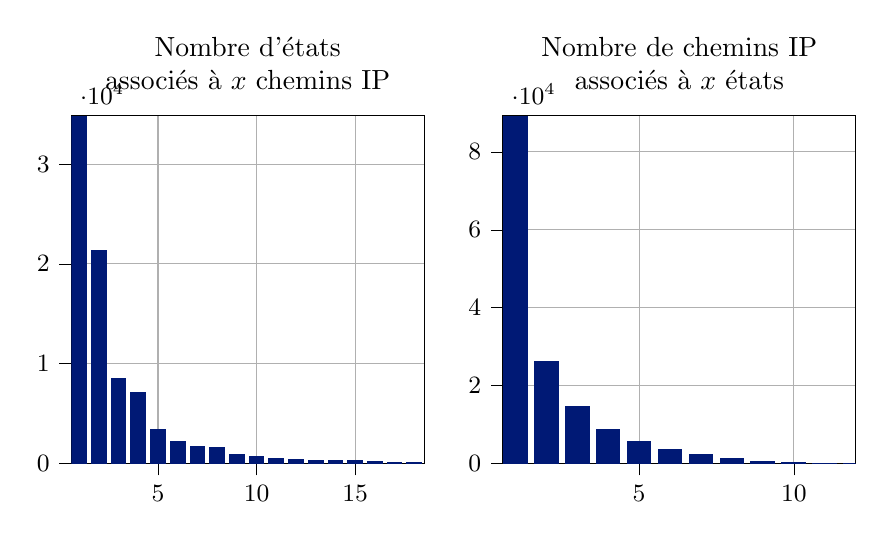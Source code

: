 % This file was created by tikzplotlib v0.9.1.
\begin{tikzpicture}

\definecolor{color0}{rgb}{0,0.098,0.459}

\begin{groupplot}[group style={group size=2 by 1}]
\nextgroupplot[
align=center,
height=6cm,
label style={font=\small},
legend style={nodes={scale=0.8}},
tick align=outside,
tick label style={font=\small},
tick pos=left,
title={Nombre d'états\\associés à \(\displaystyle x\) chemins IP},
width=0.5\linewidth,
x grid style={white!69.02!black},
xmajorgrids,
xmin=0.6, xmax=18.5,
xtick style={color=black},
y grid style={white!69.02!black},
ymajorgrids,
ymin=0, ymax=34843,
ytick style={color=black}
]
\draw[draw=none,fill=color0] (axis cs:0.6,0) rectangle (axis cs:1.4,34843);
\draw[draw=none,fill=color0] (axis cs:1.6,0) rectangle (axis cs:2.4,21379);
\draw[draw=none,fill=color0] (axis cs:2.6,0) rectangle (axis cs:3.4,8526);
\draw[draw=none,fill=color0] (axis cs:3.6,0) rectangle (axis cs:4.4,7173);
\draw[draw=none,fill=color0] (axis cs:4.6,0) rectangle (axis cs:5.4,3450);
\draw[draw=none,fill=color0] (axis cs:5.6,0) rectangle (axis cs:6.4,2302);
\draw[draw=none,fill=color0] (axis cs:6.6,0) rectangle (axis cs:7.4,1807);
\draw[draw=none,fill=color0] (axis cs:7.6,0) rectangle (axis cs:8.4,1648);
\draw[draw=none,fill=color0] (axis cs:8.6,0) rectangle (axis cs:9.4,947);
\draw[draw=none,fill=color0] (axis cs:9.6,0) rectangle (axis cs:10.4,756);
\draw[draw=none,fill=color0] (axis cs:10.6,0) rectangle (axis cs:11.4,552);
\draw[draw=none,fill=color0] (axis cs:11.6,0) rectangle (axis cs:12.4,469);
\draw[draw=none,fill=color0] (axis cs:12.6,0) rectangle (axis cs:13.4,393);
\draw[draw=none,fill=color0] (axis cs:13.6,0) rectangle (axis cs:14.4,354);
\draw[draw=none,fill=color0] (axis cs:14.6,0) rectangle (axis cs:15.4,324);
\draw[draw=none,fill=color0] (axis cs:15.6,0) rectangle (axis cs:16.4,293);
\draw[draw=none,fill=color0] (axis cs:16.6,0) rectangle (axis cs:17.4,189);
\draw[draw=none,fill=color0] (axis cs:17.6,0) rectangle (axis cs:18.4,154);
\draw[draw=none,fill=color0] (axis cs:18.6,0) rectangle (axis cs:19.4,130);
\draw[draw=none,fill=color0] (axis cs:19.6,0) rectangle (axis cs:20.4,129);
\draw[draw=none,fill=color0] (axis cs:20.6,0) rectangle (axis cs:21.4,126);
\draw[draw=none,fill=color0] (axis cs:21.6,0) rectangle (axis cs:22.4,110);
\draw[draw=none,fill=color0] (axis cs:22.6,0) rectangle (axis cs:23.4,97);
\draw[draw=none,fill=color0] (axis cs:23.6,0) rectangle (axis cs:24.4,80);
\draw[draw=none,fill=color0] (axis cs:24.6,0) rectangle (axis cs:25.4,82);
\draw[draw=none,fill=color0] (axis cs:25.6,0) rectangle (axis cs:26.4,70);
\draw[draw=none,fill=color0] (axis cs:26.6,0) rectangle (axis cs:27.4,63);
\draw[draw=none,fill=color0] (axis cs:27.6,0) rectangle (axis cs:28.4,69);
\draw[draw=none,fill=color0] (axis cs:28.6,0) rectangle (axis cs:29.4,54);
\draw[draw=none,fill=color0] (axis cs:29.6,0) rectangle (axis cs:30.4,51);
\draw[draw=none,fill=color0] (axis cs:30.6,0) rectangle (axis cs:31.4,44);
\draw[draw=none,fill=color0] (axis cs:31.6,0) rectangle (axis cs:32.4,43);
\draw[draw=none,fill=color0] (axis cs:32.6,0) rectangle (axis cs:33.4,37);
\draw[draw=none,fill=color0] (axis cs:33.6,0) rectangle (axis cs:34.4,34);
\draw[draw=none,fill=color0] (axis cs:34.6,0) rectangle (axis cs:35.4,23);
\draw[draw=none,fill=color0] (axis cs:35.6,0) rectangle (axis cs:36.4,32);
\draw[draw=none,fill=color0] (axis cs:36.6,0) rectangle (axis cs:37.4,24);
\draw[draw=none,fill=color0] (axis cs:37.6,0) rectangle (axis cs:38.4,25);
\draw[draw=none,fill=color0] (axis cs:38.6,0) rectangle (axis cs:39.4,21);
\draw[draw=none,fill=color0] (axis cs:39.6,0) rectangle (axis cs:40.4,26);
\draw[draw=none,fill=color0] (axis cs:40.6,0) rectangle (axis cs:41.4,20);
\draw[draw=none,fill=color0] (axis cs:41.6,0) rectangle (axis cs:42.4,17);
\draw[draw=none,fill=color0] (axis cs:42.6,0) rectangle (axis cs:43.4,21);
\draw[draw=none,fill=color0] (axis cs:43.6,0) rectangle (axis cs:44.4,16);
\draw[draw=none,fill=color0] (axis cs:44.6,0) rectangle (axis cs:45.4,31);
\draw[draw=none,fill=color0] (axis cs:45.6,0) rectangle (axis cs:46.4,20);
\draw[draw=none,fill=color0] (axis cs:46.6,0) rectangle (axis cs:47.4,17);
\draw[draw=none,fill=color0] (axis cs:47.6,0) rectangle (axis cs:48.4,10);
\draw[draw=none,fill=color0] (axis cs:48.6,0) rectangle (axis cs:49.4,15);
\draw[draw=none,fill=color0] (axis cs:49.6,0) rectangle (axis cs:50.4,14);
\draw[draw=none,fill=color0] (axis cs:50.6,0) rectangle (axis cs:51.4,15);
\draw[draw=none,fill=color0] (axis cs:51.6,0) rectangle (axis cs:52.4,16);
\draw[draw=none,fill=color0] (axis cs:52.6,0) rectangle (axis cs:53.4,11);
\draw[draw=none,fill=color0] (axis cs:53.6,0) rectangle (axis cs:54.4,10);
\draw[draw=none,fill=color0] (axis cs:54.6,0) rectangle (axis cs:55.4,6);
\draw[draw=none,fill=color0] (axis cs:55.6,0) rectangle (axis cs:56.4,7);
\draw[draw=none,fill=color0] (axis cs:56.6,0) rectangle (axis cs:57.4,11);
\draw[draw=none,fill=color0] (axis cs:57.6,0) rectangle (axis cs:58.4,9);
\draw[draw=none,fill=color0] (axis cs:58.6,0) rectangle (axis cs:59.4,8);
\draw[draw=none,fill=color0] (axis cs:59.6,0) rectangle (axis cs:60.4,4);
\draw[draw=none,fill=color0] (axis cs:60.6,0) rectangle (axis cs:61.4,14);
\draw[draw=none,fill=color0] (axis cs:61.6,0) rectangle (axis cs:62.4,8);
\draw[draw=none,fill=color0] (axis cs:62.6,0) rectangle (axis cs:63.4,4);
\draw[draw=none,fill=color0] (axis cs:63.6,0) rectangle (axis cs:64.4,6);
\draw[draw=none,fill=color0] (axis cs:64.6,0) rectangle (axis cs:65.4,5);
\draw[draw=none,fill=color0] (axis cs:65.6,0) rectangle (axis cs:66.4,4);
\draw[draw=none,fill=color0] (axis cs:66.6,0) rectangle (axis cs:67.4,9);
\draw[draw=none,fill=color0] (axis cs:67.6,0) rectangle (axis cs:68.4,1);
\draw[draw=none,fill=color0] (axis cs:68.6,0) rectangle (axis cs:69.4,3);
\draw[draw=none,fill=color0] (axis cs:69.6,0) rectangle (axis cs:70.4,5);
\draw[draw=none,fill=color0] (axis cs:70.6,0) rectangle (axis cs:71.4,4);
\draw[draw=none,fill=color0] (axis cs:71.6,0) rectangle (axis cs:72.4,6);
\draw[draw=none,fill=color0] (axis cs:72.6,0) rectangle (axis cs:73.4,5);
\draw[draw=none,fill=color0] (axis cs:73.6,0) rectangle (axis cs:74.4,5);
\draw[draw=none,fill=color0] (axis cs:74.6,0) rectangle (axis cs:75.4,6);
\draw[draw=none,fill=color0] (axis cs:75.6,0) rectangle (axis cs:76.4,3);
\draw[draw=none,fill=color0] (axis cs:76.6,0) rectangle (axis cs:77.4,5);
\draw[draw=none,fill=color0] (axis cs:77.6,0) rectangle (axis cs:78.4,3);
\draw[draw=none,fill=color0] (axis cs:78.6,0) rectangle (axis cs:79.4,1);
\draw[draw=none,fill=color0] (axis cs:79.6,0) rectangle (axis cs:80.4,3);
\draw[draw=none,fill=color0] (axis cs:80.6,0) rectangle (axis cs:81.4,2);
\draw[draw=none,fill=color0] (axis cs:81.6,0) rectangle (axis cs:82.4,2);
\draw[draw=none,fill=color0] (axis cs:82.6,0) rectangle (axis cs:83.4,1);
\draw[draw=none,fill=color0] (axis cs:83.6,0) rectangle (axis cs:84.4,3);
\draw[draw=none,fill=color0] (axis cs:84.6,0) rectangle (axis cs:85.4,2);
\draw[draw=none,fill=color0] (axis cs:85.6,0) rectangle (axis cs:86.4,3);
\draw[draw=none,fill=color0] (axis cs:86.6,0) rectangle (axis cs:87.4,4);
\draw[draw=none,fill=color0] (axis cs:87.6,0) rectangle (axis cs:88.4,2);
\draw[draw=none,fill=color0] (axis cs:88.6,0) rectangle (axis cs:89.4,2);
\draw[draw=none,fill=color0] (axis cs:89.6,0) rectangle (axis cs:90.4,5);
\draw[draw=none,fill=color0] (axis cs:90.6,0) rectangle (axis cs:91.4,1);
\draw[draw=none,fill=color0] (axis cs:91.6,0) rectangle (axis cs:92.4,0);
\draw[draw=none,fill=color0] (axis cs:92.6,0) rectangle (axis cs:93.4,1);
\draw[draw=none,fill=color0] (axis cs:93.6,0) rectangle (axis cs:94.4,7);
\draw[draw=none,fill=color0] (axis cs:94.6,0) rectangle (axis cs:95.4,1);
\draw[draw=none,fill=color0] (axis cs:95.6,0) rectangle (axis cs:96.4,3);
\draw[draw=none,fill=color0] (axis cs:96.6,0) rectangle (axis cs:97.4,3);
\draw[draw=none,fill=color0] (axis cs:97.6,0) rectangle (axis cs:98.4,1);
\draw[draw=none,fill=color0] (axis cs:98.6,0) rectangle (axis cs:99.4,1);
\draw[draw=none,fill=color0] (axis cs:99.6,0) rectangle (axis cs:100.4,0);
\draw[draw=none,fill=color0] (axis cs:100.6,0) rectangle (axis cs:101.4,1);
\draw[draw=none,fill=color0] (axis cs:101.6,0) rectangle (axis cs:102.4,0);
\draw[draw=none,fill=color0] (axis cs:102.6,0) rectangle (axis cs:103.4,3);
\draw[draw=none,fill=color0] (axis cs:103.6,0) rectangle (axis cs:104.4,1);
\draw[draw=none,fill=color0] (axis cs:104.6,0) rectangle (axis cs:105.4,1);
\draw[draw=none,fill=color0] (axis cs:105.6,0) rectangle (axis cs:106.4,0);
\draw[draw=none,fill=color0] (axis cs:106.6,0) rectangle (axis cs:107.4,1);
\draw[draw=none,fill=color0] (axis cs:107.6,0) rectangle (axis cs:108.4,0);
\draw[draw=none,fill=color0] (axis cs:108.6,0) rectangle (axis cs:109.4,1);
\draw[draw=none,fill=color0] (axis cs:109.6,0) rectangle (axis cs:110.4,0);
\draw[draw=none,fill=color0] (axis cs:110.6,0) rectangle (axis cs:111.4,0);
\draw[draw=none,fill=color0] (axis cs:111.6,0) rectangle (axis cs:112.4,2);
\draw[draw=none,fill=color0] (axis cs:112.6,0) rectangle (axis cs:113.4,0);
\draw[draw=none,fill=color0] (axis cs:113.6,0) rectangle (axis cs:114.4,1);
\draw[draw=none,fill=color0] (axis cs:114.6,0) rectangle (axis cs:115.4,0);
\draw[draw=none,fill=color0] (axis cs:115.6,0) rectangle (axis cs:116.4,0);
\draw[draw=none,fill=color0] (axis cs:116.6,0) rectangle (axis cs:117.4,1);
\draw[draw=none,fill=color0] (axis cs:117.6,0) rectangle (axis cs:118.4,1);
\draw[draw=none,fill=color0] (axis cs:118.6,0) rectangle (axis cs:119.4,2);
\draw[draw=none,fill=color0] (axis cs:119.6,0) rectangle (axis cs:120.4,0);
\draw[draw=none,fill=color0] (axis cs:120.6,0) rectangle (axis cs:121.4,1);
\draw[draw=none,fill=color0] (axis cs:121.6,0) rectangle (axis cs:122.4,0);
\draw[draw=none,fill=color0] (axis cs:122.6,0) rectangle (axis cs:123.4,1);
\draw[draw=none,fill=color0] (axis cs:123.6,0) rectangle (axis cs:124.4,3);
\draw[draw=none,fill=color0] (axis cs:124.6,0) rectangle (axis cs:125.4,2);
\draw[draw=none,fill=color0] (axis cs:125.6,0) rectangle (axis cs:126.4,0);
\draw[draw=none,fill=color0] (axis cs:126.6,0) rectangle (axis cs:127.4,0);
\draw[draw=none,fill=color0] (axis cs:127.6,0) rectangle (axis cs:128.4,1);
\draw[draw=none,fill=color0] (axis cs:128.6,0) rectangle (axis cs:129.4,0);
\draw[draw=none,fill=color0] (axis cs:129.6,0) rectangle (axis cs:130.4,3);
\draw[draw=none,fill=color0] (axis cs:130.6,0) rectangle (axis cs:131.4,0);
\draw[draw=none,fill=color0] (axis cs:131.6,0) rectangle (axis cs:132.4,0);
\draw[draw=none,fill=color0] (axis cs:132.6,0) rectangle (axis cs:133.4,2);
\draw[draw=none,fill=color0] (axis cs:133.6,0) rectangle (axis cs:134.4,0);
\draw[draw=none,fill=color0] (axis cs:134.6,0) rectangle (axis cs:135.4,0);
\draw[draw=none,fill=color0] (axis cs:135.6,0) rectangle (axis cs:136.4,1);
\draw[draw=none,fill=color0] (axis cs:136.6,0) rectangle (axis cs:137.4,1);
\draw[draw=none,fill=color0] (axis cs:137.6,0) rectangle (axis cs:138.4,0);
\draw[draw=none,fill=color0] (axis cs:138.6,0) rectangle (axis cs:139.4,1);
\draw[draw=none,fill=color0] (axis cs:139.6,0) rectangle (axis cs:140.4,2);
\draw[draw=none,fill=color0] (axis cs:140.6,0) rectangle (axis cs:141.4,1);
\draw[draw=none,fill=color0] (axis cs:141.6,0) rectangle (axis cs:142.4,0);
\draw[draw=none,fill=color0] (axis cs:142.6,0) rectangle (axis cs:143.4,1);
\draw[draw=none,fill=color0] (axis cs:143.6,0) rectangle (axis cs:144.4,0);
\draw[draw=none,fill=color0] (axis cs:144.6,0) rectangle (axis cs:145.4,0);
\draw[draw=none,fill=color0] (axis cs:145.6,0) rectangle (axis cs:146.4,2);
\draw[draw=none,fill=color0] (axis cs:146.6,0) rectangle (axis cs:147.4,0);
\draw[draw=none,fill=color0] (axis cs:147.6,0) rectangle (axis cs:148.4,0);
\draw[draw=none,fill=color0] (axis cs:148.6,0) rectangle (axis cs:149.4,3);
\draw[draw=none,fill=color0] (axis cs:149.6,0) rectangle (axis cs:150.4,0);
\draw[draw=none,fill=color0] (axis cs:150.6,0) rectangle (axis cs:151.4,1);
\draw[draw=none,fill=color0] (axis cs:151.6,0) rectangle (axis cs:152.4,0);
\draw[draw=none,fill=color0] (axis cs:152.6,0) rectangle (axis cs:153.4,0);
\draw[draw=none,fill=color0] (axis cs:153.6,0) rectangle (axis cs:154.4,0);
\draw[draw=none,fill=color0] (axis cs:154.6,0) rectangle (axis cs:155.4,1);
\draw[draw=none,fill=color0] (axis cs:155.6,0) rectangle (axis cs:156.4,0);
\draw[draw=none,fill=color0] (axis cs:156.6,0) rectangle (axis cs:157.4,1);
\draw[draw=none,fill=color0] (axis cs:157.6,0) rectangle (axis cs:158.4,1);
\draw[draw=none,fill=color0] (axis cs:158.6,0) rectangle (axis cs:159.4,0);
\draw[draw=none,fill=color0] (axis cs:159.6,0) rectangle (axis cs:160.4,0);
\draw[draw=none,fill=color0] (axis cs:160.6,0) rectangle (axis cs:161.4,0);
\draw[draw=none,fill=color0] (axis cs:161.6,0) rectangle (axis cs:162.4,0);
\draw[draw=none,fill=color0] (axis cs:162.6,0) rectangle (axis cs:163.4,0);
\draw[draw=none,fill=color0] (axis cs:163.6,0) rectangle (axis cs:164.4,1);
\draw[draw=none,fill=color0] (axis cs:164.6,0) rectangle (axis cs:165.4,0);
\draw[draw=none,fill=color0] (axis cs:165.6,0) rectangle (axis cs:166.4,1);
\draw[draw=none,fill=color0] (axis cs:166.6,0) rectangle (axis cs:167.4,1);
\draw[draw=none,fill=color0] (axis cs:167.6,0) rectangle (axis cs:168.4,0);
\draw[draw=none,fill=color0] (axis cs:168.6,0) rectangle (axis cs:169.4,0);
\draw[draw=none,fill=color0] (axis cs:169.6,0) rectangle (axis cs:170.4,0);
\draw[draw=none,fill=color0] (axis cs:170.6,0) rectangle (axis cs:171.4,1);
\draw[draw=none,fill=color0] (axis cs:171.6,0) rectangle (axis cs:172.4,0);
\draw[draw=none,fill=color0] (axis cs:172.6,0) rectangle (axis cs:173.4,0);
\draw[draw=none,fill=color0] (axis cs:173.6,0) rectangle (axis cs:174.4,0);
\draw[draw=none,fill=color0] (axis cs:174.6,0) rectangle (axis cs:175.4,0);
\draw[draw=none,fill=color0] (axis cs:175.6,0) rectangle (axis cs:176.4,0);
\draw[draw=none,fill=color0] (axis cs:176.6,0) rectangle (axis cs:177.4,0);
\draw[draw=none,fill=color0] (axis cs:177.6,0) rectangle (axis cs:178.4,0);
\draw[draw=none,fill=color0] (axis cs:178.6,0) rectangle (axis cs:179.4,0);
\draw[draw=none,fill=color0] (axis cs:179.6,0) rectangle (axis cs:180.4,0);
\draw[draw=none,fill=color0] (axis cs:180.6,0) rectangle (axis cs:181.4,1);
\draw[draw=none,fill=color0] (axis cs:181.6,0) rectangle (axis cs:182.4,1);
\draw[draw=none,fill=color0] (axis cs:182.6,0) rectangle (axis cs:183.4,0);
\draw[draw=none,fill=color0] (axis cs:183.6,0) rectangle (axis cs:184.4,0);
\draw[draw=none,fill=color0] (axis cs:184.6,0) rectangle (axis cs:185.4,0);
\draw[draw=none,fill=color0] (axis cs:185.6,0) rectangle (axis cs:186.4,0);
\draw[draw=none,fill=color0] (axis cs:186.6,0) rectangle (axis cs:187.4,0);
\draw[draw=none,fill=color0] (axis cs:187.6,0) rectangle (axis cs:188.4,1);
\draw[draw=none,fill=color0] (axis cs:188.6,0) rectangle (axis cs:189.4,0);
\draw[draw=none,fill=color0] (axis cs:189.6,0) rectangle (axis cs:190.4,0);
\draw[draw=none,fill=color0] (axis cs:190.6,0) rectangle (axis cs:191.4,0);
\draw[draw=none,fill=color0] (axis cs:191.6,0) rectangle (axis cs:192.4,0);
\draw[draw=none,fill=color0] (axis cs:192.6,0) rectangle (axis cs:193.4,0);
\draw[draw=none,fill=color0] (axis cs:193.6,0) rectangle (axis cs:194.4,1);
\draw[draw=none,fill=color0] (axis cs:194.6,0) rectangle (axis cs:195.4,0);
\draw[draw=none,fill=color0] (axis cs:195.6,0) rectangle (axis cs:196.4,0);
\draw[draw=none,fill=color0] (axis cs:196.6,0) rectangle (axis cs:197.4,1);
\draw[draw=none,fill=color0] (axis cs:197.6,0) rectangle (axis cs:198.4,1);
\draw[draw=none,fill=color0] (axis cs:198.6,0) rectangle (axis cs:199.4,1);
\draw[draw=none,fill=color0] (axis cs:199.6,0) rectangle (axis cs:200.4,0);
\draw[draw=none,fill=color0] (axis cs:200.6,0) rectangle (axis cs:201.4,0);
\draw[draw=none,fill=color0] (axis cs:201.6,0) rectangle (axis cs:202.4,0);
\draw[draw=none,fill=color0] (axis cs:202.6,0) rectangle (axis cs:203.4,0);
\draw[draw=none,fill=color0] (axis cs:203.6,0) rectangle (axis cs:204.4,0);
\draw[draw=none,fill=color0] (axis cs:204.6,0) rectangle (axis cs:205.4,1);
\draw[draw=none,fill=color0] (axis cs:205.6,0) rectangle (axis cs:206.4,0);
\draw[draw=none,fill=color0] (axis cs:206.6,0) rectangle (axis cs:207.4,1);
\draw[draw=none,fill=color0] (axis cs:207.6,0) rectangle (axis cs:208.4,0);
\draw[draw=none,fill=color0] (axis cs:208.6,0) rectangle (axis cs:209.4,0);
\draw[draw=none,fill=color0] (axis cs:209.6,0) rectangle (axis cs:210.4,0);
\draw[draw=none,fill=color0] (axis cs:210.6,0) rectangle (axis cs:211.4,0);
\draw[draw=none,fill=color0] (axis cs:211.6,0) rectangle (axis cs:212.4,0);
\draw[draw=none,fill=color0] (axis cs:212.6,0) rectangle (axis cs:213.4,0);
\draw[draw=none,fill=color0] (axis cs:213.6,0) rectangle (axis cs:214.4,0);
\draw[draw=none,fill=color0] (axis cs:214.6,0) rectangle (axis cs:215.4,0);
\draw[draw=none,fill=color0] (axis cs:215.6,0) rectangle (axis cs:216.4,0);
\draw[draw=none,fill=color0] (axis cs:216.6,0) rectangle (axis cs:217.4,0);
\draw[draw=none,fill=color0] (axis cs:217.6,0) rectangle (axis cs:218.4,0);
\draw[draw=none,fill=color0] (axis cs:218.6,0) rectangle (axis cs:219.4,0);
\draw[draw=none,fill=color0] (axis cs:219.6,0) rectangle (axis cs:220.4,0);
\draw[draw=none,fill=color0] (axis cs:220.6,0) rectangle (axis cs:221.4,0);
\draw[draw=none,fill=color0] (axis cs:221.6,0) rectangle (axis cs:222.4,1);
\draw[draw=none,fill=color0] (axis cs:222.6,0) rectangle (axis cs:223.4,0);
\draw[draw=none,fill=color0] (axis cs:223.6,0) rectangle (axis cs:224.4,0);
\draw[draw=none,fill=color0] (axis cs:224.6,0) rectangle (axis cs:225.4,0);
\draw[draw=none,fill=color0] (axis cs:225.6,0) rectangle (axis cs:226.4,0);
\draw[draw=none,fill=color0] (axis cs:226.6,0) rectangle (axis cs:227.4,0);
\draw[draw=none,fill=color0] (axis cs:227.6,0) rectangle (axis cs:228.4,0);
\draw[draw=none,fill=color0] (axis cs:228.6,0) rectangle (axis cs:229.4,0);
\draw[draw=none,fill=color0] (axis cs:229.6,0) rectangle (axis cs:230.4,0);
\draw[draw=none,fill=color0] (axis cs:230.6,0) rectangle (axis cs:231.4,0);
\draw[draw=none,fill=color0] (axis cs:231.6,0) rectangle (axis cs:232.4,0);
\draw[draw=none,fill=color0] (axis cs:232.6,0) rectangle (axis cs:233.4,0);
\draw[draw=none,fill=color0] (axis cs:233.6,0) rectangle (axis cs:234.4,0);
\draw[draw=none,fill=color0] (axis cs:234.6,0) rectangle (axis cs:235.4,0);
\draw[draw=none,fill=color0] (axis cs:235.6,0) rectangle (axis cs:236.4,1);
\draw[draw=none,fill=color0] (axis cs:236.6,0) rectangle (axis cs:237.4,0);
\draw[draw=none,fill=color0] (axis cs:237.6,0) rectangle (axis cs:238.4,0);
\draw[draw=none,fill=color0] (axis cs:238.6,0) rectangle (axis cs:239.4,0);
\draw[draw=none,fill=color0] (axis cs:239.6,0) rectangle (axis cs:240.4,0);
\draw[draw=none,fill=color0] (axis cs:240.6,0) rectangle (axis cs:241.4,0);
\draw[draw=none,fill=color0] (axis cs:241.6,0) rectangle (axis cs:242.4,1);
\draw[draw=none,fill=color0] (axis cs:242.6,0) rectangle (axis cs:243.4,1);
\draw[draw=none,fill=color0] (axis cs:243.6,0) rectangle (axis cs:244.4,0);
\draw[draw=none,fill=color0] (axis cs:244.6,0) rectangle (axis cs:245.4,1);
\draw[draw=none,fill=color0] (axis cs:245.6,0) rectangle (axis cs:246.4,0);
\draw[draw=none,fill=color0] (axis cs:246.6,0) rectangle (axis cs:247.4,0);
\draw[draw=none,fill=color0] (axis cs:247.6,0) rectangle (axis cs:248.4,0);
\draw[draw=none,fill=color0] (axis cs:248.6,0) rectangle (axis cs:249.4,0);
\draw[draw=none,fill=color0] (axis cs:249.6,0) rectangle (axis cs:250.4,0);
\draw[draw=none,fill=color0] (axis cs:250.6,0) rectangle (axis cs:251.4,0);
\draw[draw=none,fill=color0] (axis cs:251.6,0) rectangle (axis cs:252.4,0);
\draw[draw=none,fill=color0] (axis cs:252.6,0) rectangle (axis cs:253.4,0);
\draw[draw=none,fill=color0] (axis cs:253.6,0) rectangle (axis cs:254.4,1);
\draw[draw=none,fill=color0] (axis cs:254.6,0) rectangle (axis cs:255.4,0);
\draw[draw=none,fill=color0] (axis cs:255.6,0) rectangle (axis cs:256.4,0);
\draw[draw=none,fill=color0] (axis cs:256.6,0) rectangle (axis cs:257.4,0);
\draw[draw=none,fill=color0] (axis cs:257.6,0) rectangle (axis cs:258.4,0);
\draw[draw=none,fill=color0] (axis cs:258.6,0) rectangle (axis cs:259.4,1);
\draw[draw=none,fill=color0] (axis cs:259.6,0) rectangle (axis cs:260.4,1);
\draw[draw=none,fill=color0] (axis cs:260.6,0) rectangle (axis cs:261.4,0);
\draw[draw=none,fill=color0] (axis cs:261.6,0) rectangle (axis cs:262.4,0);
\draw[draw=none,fill=color0] (axis cs:262.6,0) rectangle (axis cs:263.4,0);
\draw[draw=none,fill=color0] (axis cs:263.6,0) rectangle (axis cs:264.4,0);
\draw[draw=none,fill=color0] (axis cs:264.6,0) rectangle (axis cs:265.4,1);
\draw[draw=none,fill=color0] (axis cs:265.6,0) rectangle (axis cs:266.4,0);
\draw[draw=none,fill=color0] (axis cs:266.6,0) rectangle (axis cs:267.4,0);
\draw[draw=none,fill=color0] (axis cs:267.6,0) rectangle (axis cs:268.4,0);
\draw[draw=none,fill=color0] (axis cs:268.6,0) rectangle (axis cs:269.4,0);
\draw[draw=none,fill=color0] (axis cs:269.6,0) rectangle (axis cs:270.4,0);
\draw[draw=none,fill=color0] (axis cs:270.6,0) rectangle (axis cs:271.4,0);
\draw[draw=none,fill=color0] (axis cs:271.6,0) rectangle (axis cs:272.4,0);
\draw[draw=none,fill=color0] (axis cs:272.6,0) rectangle (axis cs:273.4,0);
\draw[draw=none,fill=color0] (axis cs:273.6,0) rectangle (axis cs:274.4,0);
\draw[draw=none,fill=color0] (axis cs:274.6,0) rectangle (axis cs:275.4,0);
\draw[draw=none,fill=color0] (axis cs:275.6,0) rectangle (axis cs:276.4,0);
\draw[draw=none,fill=color0] (axis cs:276.6,0) rectangle (axis cs:277.4,1);
\draw[draw=none,fill=color0] (axis cs:277.6,0) rectangle (axis cs:278.4,0);
\draw[draw=none,fill=color0] (axis cs:278.6,0) rectangle (axis cs:279.4,0);
\draw[draw=none,fill=color0] (axis cs:279.6,0) rectangle (axis cs:280.4,0);
\draw[draw=none,fill=color0] (axis cs:280.6,0) rectangle (axis cs:281.4,1);
\draw[draw=none,fill=color0] (axis cs:281.6,0) rectangle (axis cs:282.4,0);
\draw[draw=none,fill=color0] (axis cs:282.6,0) rectangle (axis cs:283.4,0);
\draw[draw=none,fill=color0] (axis cs:283.6,0) rectangle (axis cs:284.4,0);
\draw[draw=none,fill=color0] (axis cs:284.6,0) rectangle (axis cs:285.4,0);
\draw[draw=none,fill=color0] (axis cs:285.6,0) rectangle (axis cs:286.4,0);
\draw[draw=none,fill=color0] (axis cs:286.6,0) rectangle (axis cs:287.4,0);
\draw[draw=none,fill=color0] (axis cs:287.6,0) rectangle (axis cs:288.4,0);
\draw[draw=none,fill=color0] (axis cs:288.6,0) rectangle (axis cs:289.4,0);
\draw[draw=none,fill=color0] (axis cs:289.6,0) rectangle (axis cs:290.4,0);
\draw[draw=none,fill=color0] (axis cs:290.6,0) rectangle (axis cs:291.4,0);
\draw[draw=none,fill=color0] (axis cs:291.6,0) rectangle (axis cs:292.4,0);
\draw[draw=none,fill=color0] (axis cs:292.6,0) rectangle (axis cs:293.4,0);
\draw[draw=none,fill=color0] (axis cs:293.6,0) rectangle (axis cs:294.4,0);
\draw[draw=none,fill=color0] (axis cs:294.6,0) rectangle (axis cs:295.4,0);
\draw[draw=none,fill=color0] (axis cs:295.6,0) rectangle (axis cs:296.4,0);
\draw[draw=none,fill=color0] (axis cs:296.6,0) rectangle (axis cs:297.4,0);
\draw[draw=none,fill=color0] (axis cs:297.6,0) rectangle (axis cs:298.4,0);
\draw[draw=none,fill=color0] (axis cs:298.6,0) rectangle (axis cs:299.4,0);
\draw[draw=none,fill=color0] (axis cs:299.6,0) rectangle (axis cs:300.4,0);
\draw[draw=none,fill=color0] (axis cs:300.6,0) rectangle (axis cs:301.4,0);
\draw[draw=none,fill=color0] (axis cs:301.6,0) rectangle (axis cs:302.4,0);
\draw[draw=none,fill=color0] (axis cs:302.6,0) rectangle (axis cs:303.4,0);
\draw[draw=none,fill=color0] (axis cs:303.6,0) rectangle (axis cs:304.4,0);
\draw[draw=none,fill=color0] (axis cs:304.6,0) rectangle (axis cs:305.4,0);
\draw[draw=none,fill=color0] (axis cs:305.6,0) rectangle (axis cs:306.4,0);
\draw[draw=none,fill=color0] (axis cs:306.6,0) rectangle (axis cs:307.4,0);
\draw[draw=none,fill=color0] (axis cs:307.6,0) rectangle (axis cs:308.4,0);
\draw[draw=none,fill=color0] (axis cs:308.6,0) rectangle (axis cs:309.4,0);
\draw[draw=none,fill=color0] (axis cs:309.6,0) rectangle (axis cs:310.4,0);
\draw[draw=none,fill=color0] (axis cs:310.6,0) rectangle (axis cs:311.4,0);
\draw[draw=none,fill=color0] (axis cs:311.6,0) rectangle (axis cs:312.4,0);
\draw[draw=none,fill=color0] (axis cs:312.6,0) rectangle (axis cs:313.4,0);
\draw[draw=none,fill=color0] (axis cs:313.6,0) rectangle (axis cs:314.4,0);
\draw[draw=none,fill=color0] (axis cs:314.6,0) rectangle (axis cs:315.4,0);
\draw[draw=none,fill=color0] (axis cs:315.6,0) rectangle (axis cs:316.4,0);
\draw[draw=none,fill=color0] (axis cs:316.6,0) rectangle (axis cs:317.4,0);
\draw[draw=none,fill=color0] (axis cs:317.6,0) rectangle (axis cs:318.4,0);
\draw[draw=none,fill=color0] (axis cs:318.6,0) rectangle (axis cs:319.4,0);
\draw[draw=none,fill=color0] (axis cs:319.6,0) rectangle (axis cs:320.4,0);
\draw[draw=none,fill=color0] (axis cs:320.6,0) rectangle (axis cs:321.4,0);
\draw[draw=none,fill=color0] (axis cs:321.6,0) rectangle (axis cs:322.4,0);
\draw[draw=none,fill=color0] (axis cs:322.6,0) rectangle (axis cs:323.4,0);
\draw[draw=none,fill=color0] (axis cs:323.6,0) rectangle (axis cs:324.4,0);
\draw[draw=none,fill=color0] (axis cs:324.6,0) rectangle (axis cs:325.4,0);
\draw[draw=none,fill=color0] (axis cs:325.6,0) rectangle (axis cs:326.4,0);
\draw[draw=none,fill=color0] (axis cs:326.6,0) rectangle (axis cs:327.4,0);
\draw[draw=none,fill=color0] (axis cs:327.6,0) rectangle (axis cs:328.4,0);
\draw[draw=none,fill=color0] (axis cs:328.6,0) rectangle (axis cs:329.4,0);
\draw[draw=none,fill=color0] (axis cs:329.6,0) rectangle (axis cs:330.4,1);
\draw[draw=none,fill=color0] (axis cs:330.6,0) rectangle (axis cs:331.4,0);
\draw[draw=none,fill=color0] (axis cs:331.6,0) rectangle (axis cs:332.4,0);
\draw[draw=none,fill=color0] (axis cs:332.6,0) rectangle (axis cs:333.4,0);
\draw[draw=none,fill=color0] (axis cs:333.6,0) rectangle (axis cs:334.4,0);
\draw[draw=none,fill=color0] (axis cs:334.6,0) rectangle (axis cs:335.4,0);
\draw[draw=none,fill=color0] (axis cs:335.6,0) rectangle (axis cs:336.4,0);
\draw[draw=none,fill=color0] (axis cs:336.6,0) rectangle (axis cs:337.4,0);
\draw[draw=none,fill=color0] (axis cs:337.6,0) rectangle (axis cs:338.4,0);
\draw[draw=none,fill=color0] (axis cs:338.6,0) rectangle (axis cs:339.4,0);
\draw[draw=none,fill=color0] (axis cs:339.6,0) rectangle (axis cs:340.4,0);
\draw[draw=none,fill=color0] (axis cs:340.6,0) rectangle (axis cs:341.4,0);
\draw[draw=none,fill=color0] (axis cs:341.6,0) rectangle (axis cs:342.4,0);
\draw[draw=none,fill=color0] (axis cs:342.6,0) rectangle (axis cs:343.4,0);
\draw[draw=none,fill=color0] (axis cs:343.6,0) rectangle (axis cs:344.4,0);
\draw[draw=none,fill=color0] (axis cs:344.6,0) rectangle (axis cs:345.4,0);
\draw[draw=none,fill=color0] (axis cs:345.6,0) rectangle (axis cs:346.4,0);
\draw[draw=none,fill=color0] (axis cs:346.6,0) rectangle (axis cs:347.4,0);
\draw[draw=none,fill=color0] (axis cs:347.6,0) rectangle (axis cs:348.4,0);
\draw[draw=none,fill=color0] (axis cs:348.6,0) rectangle (axis cs:349.4,0);
\draw[draw=none,fill=color0] (axis cs:349.6,0) rectangle (axis cs:350.4,0);
\draw[draw=none,fill=color0] (axis cs:350.6,0) rectangle (axis cs:351.4,0);
\draw[draw=none,fill=color0] (axis cs:351.6,0) rectangle (axis cs:352.4,0);
\draw[draw=none,fill=color0] (axis cs:352.6,0) rectangle (axis cs:353.4,0);
\draw[draw=none,fill=color0] (axis cs:353.6,0) rectangle (axis cs:354.4,0);
\draw[draw=none,fill=color0] (axis cs:354.6,0) rectangle (axis cs:355.4,0);
\draw[draw=none,fill=color0] (axis cs:355.6,0) rectangle (axis cs:356.4,0);
\draw[draw=none,fill=color0] (axis cs:356.6,0) rectangle (axis cs:357.4,0);
\draw[draw=none,fill=color0] (axis cs:357.6,0) rectangle (axis cs:358.4,0);
\draw[draw=none,fill=color0] (axis cs:358.6,0) rectangle (axis cs:359.4,0);
\draw[draw=none,fill=color0] (axis cs:359.6,0) rectangle (axis cs:360.4,0);
\draw[draw=none,fill=color0] (axis cs:360.6,0) rectangle (axis cs:361.4,0);
\draw[draw=none,fill=color0] (axis cs:361.6,0) rectangle (axis cs:362.4,0);
\draw[draw=none,fill=color0] (axis cs:362.6,0) rectangle (axis cs:363.4,0);
\draw[draw=none,fill=color0] (axis cs:363.6,0) rectangle (axis cs:364.4,0);
\draw[draw=none,fill=color0] (axis cs:364.6,0) rectangle (axis cs:365.4,0);
\draw[draw=none,fill=color0] (axis cs:365.6,0) rectangle (axis cs:366.4,0);
\draw[draw=none,fill=color0] (axis cs:366.6,0) rectangle (axis cs:367.4,0);
\draw[draw=none,fill=color0] (axis cs:367.6,0) rectangle (axis cs:368.4,0);
\draw[draw=none,fill=color0] (axis cs:368.6,0) rectangle (axis cs:369.4,0);
\draw[draw=none,fill=color0] (axis cs:369.6,0) rectangle (axis cs:370.4,0);
\draw[draw=none,fill=color0] (axis cs:370.6,0) rectangle (axis cs:371.4,0);
\draw[draw=none,fill=color0] (axis cs:371.6,0) rectangle (axis cs:372.4,0);
\draw[draw=none,fill=color0] (axis cs:372.6,0) rectangle (axis cs:373.4,0);
\draw[draw=none,fill=color0] (axis cs:373.6,0) rectangle (axis cs:374.4,0);
\draw[draw=none,fill=color0] (axis cs:374.6,0) rectangle (axis cs:375.4,0);
\draw[draw=none,fill=color0] (axis cs:375.6,0) rectangle (axis cs:376.4,0);
\draw[draw=none,fill=color0] (axis cs:376.6,0) rectangle (axis cs:377.4,0);
\draw[draw=none,fill=color0] (axis cs:377.6,0) rectangle (axis cs:378.4,0);
\draw[draw=none,fill=color0] (axis cs:378.6,0) rectangle (axis cs:379.4,0);
\draw[draw=none,fill=color0] (axis cs:379.6,0) rectangle (axis cs:380.4,0);
\draw[draw=none,fill=color0] (axis cs:380.6,0) rectangle (axis cs:381.4,0);
\draw[draw=none,fill=color0] (axis cs:381.6,0) rectangle (axis cs:382.4,0);
\draw[draw=none,fill=color0] (axis cs:382.6,0) rectangle (axis cs:383.4,0);
\draw[draw=none,fill=color0] (axis cs:383.6,0) rectangle (axis cs:384.4,0);
\draw[draw=none,fill=color0] (axis cs:384.6,0) rectangle (axis cs:385.4,0);
\draw[draw=none,fill=color0] (axis cs:385.6,0) rectangle (axis cs:386.4,0);
\draw[draw=none,fill=color0] (axis cs:386.6,0) rectangle (axis cs:387.4,0);
\draw[draw=none,fill=color0] (axis cs:387.6,0) rectangle (axis cs:388.4,0);
\draw[draw=none,fill=color0] (axis cs:388.6,0) rectangle (axis cs:389.4,0);
\draw[draw=none,fill=color0] (axis cs:389.6,0) rectangle (axis cs:390.4,0);
\draw[draw=none,fill=color0] (axis cs:390.6,0) rectangle (axis cs:391.4,0);
\draw[draw=none,fill=color0] (axis cs:391.6,0) rectangle (axis cs:392.4,0);
\draw[draw=none,fill=color0] (axis cs:392.6,0) rectangle (axis cs:393.4,0);
\draw[draw=none,fill=color0] (axis cs:393.6,0) rectangle (axis cs:394.4,0);
\draw[draw=none,fill=color0] (axis cs:394.6,0) rectangle (axis cs:395.4,0);
\draw[draw=none,fill=color0] (axis cs:395.6,0) rectangle (axis cs:396.4,0);
\draw[draw=none,fill=color0] (axis cs:396.6,0) rectangle (axis cs:397.4,0);
\draw[draw=none,fill=color0] (axis cs:397.6,0) rectangle (axis cs:398.4,0);
\draw[draw=none,fill=color0] (axis cs:398.6,0) rectangle (axis cs:399.4,0);
\draw[draw=none,fill=color0] (axis cs:399.6,0) rectangle (axis cs:400.4,0);
\draw[draw=none,fill=color0] (axis cs:400.6,0) rectangle (axis cs:401.4,0);
\draw[draw=none,fill=color0] (axis cs:401.6,0) rectangle (axis cs:402.4,0);
\draw[draw=none,fill=color0] (axis cs:402.6,0) rectangle (axis cs:403.4,0);
\draw[draw=none,fill=color0] (axis cs:403.6,0) rectangle (axis cs:404.4,0);
\draw[draw=none,fill=color0] (axis cs:404.6,0) rectangle (axis cs:405.4,0);
\draw[draw=none,fill=color0] (axis cs:405.6,0) rectangle (axis cs:406.4,0);
\draw[draw=none,fill=color0] (axis cs:406.6,0) rectangle (axis cs:407.4,0);
\draw[draw=none,fill=color0] (axis cs:407.6,0) rectangle (axis cs:408.4,0);
\draw[draw=none,fill=color0] (axis cs:408.6,0) rectangle (axis cs:409.4,0);
\draw[draw=none,fill=color0] (axis cs:409.6,0) rectangle (axis cs:410.4,0);
\draw[draw=none,fill=color0] (axis cs:410.6,0) rectangle (axis cs:411.4,0);
\draw[draw=none,fill=color0] (axis cs:411.6,0) rectangle (axis cs:412.4,0);
\draw[draw=none,fill=color0] (axis cs:412.6,0) rectangle (axis cs:413.4,0);
\draw[draw=none,fill=color0] (axis cs:413.6,0) rectangle (axis cs:414.4,0);
\draw[draw=none,fill=color0] (axis cs:414.6,0) rectangle (axis cs:415.4,0);
\draw[draw=none,fill=color0] (axis cs:415.6,0) rectangle (axis cs:416.4,0);
\draw[draw=none,fill=color0] (axis cs:416.6,0) rectangle (axis cs:417.4,0);
\draw[draw=none,fill=color0] (axis cs:417.6,0) rectangle (axis cs:418.4,0);
\draw[draw=none,fill=color0] (axis cs:418.6,0) rectangle (axis cs:419.4,0);
\draw[draw=none,fill=color0] (axis cs:419.6,0) rectangle (axis cs:420.4,0);
\draw[draw=none,fill=color0] (axis cs:420.6,0) rectangle (axis cs:421.4,0);
\draw[draw=none,fill=color0] (axis cs:421.6,0) rectangle (axis cs:422.4,0);
\draw[draw=none,fill=color0] (axis cs:422.6,0) rectangle (axis cs:423.4,0);
\draw[draw=none,fill=color0] (axis cs:423.6,0) rectangle (axis cs:424.4,0);
\draw[draw=none,fill=color0] (axis cs:424.6,0) rectangle (axis cs:425.4,0);
\draw[draw=none,fill=color0] (axis cs:425.6,0) rectangle (axis cs:426.4,0);
\draw[draw=none,fill=color0] (axis cs:426.6,0) rectangle (axis cs:427.4,0);
\draw[draw=none,fill=color0] (axis cs:427.6,0) rectangle (axis cs:428.4,0);
\draw[draw=none,fill=color0] (axis cs:428.6,0) rectangle (axis cs:429.4,0);
\draw[draw=none,fill=color0] (axis cs:429.6,0) rectangle (axis cs:430.4,0);
\draw[draw=none,fill=color0] (axis cs:430.6,0) rectangle (axis cs:431.4,0);
\draw[draw=none,fill=color0] (axis cs:431.6,0) rectangle (axis cs:432.4,0);
\draw[draw=none,fill=color0] (axis cs:432.6,0) rectangle (axis cs:433.4,1);
\draw[draw=none,fill=color0] (axis cs:433.6,0) rectangle (axis cs:434.4,0);
\draw[draw=none,fill=color0] (axis cs:434.6,0) rectangle (axis cs:435.4,0);
\draw[draw=none,fill=color0] (axis cs:435.6,0) rectangle (axis cs:436.4,0);
\draw[draw=none,fill=color0] (axis cs:436.6,0) rectangle (axis cs:437.4,0);
\draw[draw=none,fill=color0] (axis cs:437.6,0) rectangle (axis cs:438.4,0);
\draw[draw=none,fill=color0] (axis cs:438.6,0) rectangle (axis cs:439.4,0);
\draw[draw=none,fill=color0] (axis cs:439.6,0) rectangle (axis cs:440.4,0);
\draw[draw=none,fill=color0] (axis cs:440.6,0) rectangle (axis cs:441.4,0);
\draw[draw=none,fill=color0] (axis cs:441.6,0) rectangle (axis cs:442.4,0);
\draw[draw=none,fill=color0] (axis cs:442.6,0) rectangle (axis cs:443.4,0);
\draw[draw=none,fill=color0] (axis cs:443.6,0) rectangle (axis cs:444.4,0);
\draw[draw=none,fill=color0] (axis cs:444.6,0) rectangle (axis cs:445.4,0);
\draw[draw=none,fill=color0] (axis cs:445.6,0) rectangle (axis cs:446.4,0);
\draw[draw=none,fill=color0] (axis cs:446.6,0) rectangle (axis cs:447.4,0);
\draw[draw=none,fill=color0] (axis cs:447.6,0) rectangle (axis cs:448.4,0);
\draw[draw=none,fill=color0] (axis cs:448.6,0) rectangle (axis cs:449.4,0);
\draw[draw=none,fill=color0] (axis cs:449.6,0) rectangle (axis cs:450.4,0);
\draw[draw=none,fill=color0] (axis cs:450.6,0) rectangle (axis cs:451.4,0);
\draw[draw=none,fill=color0] (axis cs:451.6,0) rectangle (axis cs:452.4,0);
\draw[draw=none,fill=color0] (axis cs:452.6,0) rectangle (axis cs:453.4,0);
\draw[draw=none,fill=color0] (axis cs:453.6,0) rectangle (axis cs:454.4,0);
\draw[draw=none,fill=color0] (axis cs:454.6,0) rectangle (axis cs:455.4,0);
\draw[draw=none,fill=color0] (axis cs:455.6,0) rectangle (axis cs:456.4,0);
\draw[draw=none,fill=color0] (axis cs:456.6,0) rectangle (axis cs:457.4,0);
\draw[draw=none,fill=color0] (axis cs:457.6,0) rectangle (axis cs:458.4,0);
\draw[draw=none,fill=color0] (axis cs:458.6,0) rectangle (axis cs:459.4,0);
\draw[draw=none,fill=color0] (axis cs:459.6,0) rectangle (axis cs:460.4,0);
\draw[draw=none,fill=color0] (axis cs:460.6,0) rectangle (axis cs:461.4,0);
\draw[draw=none,fill=color0] (axis cs:461.6,0) rectangle (axis cs:462.4,0);
\draw[draw=none,fill=color0] (axis cs:462.6,0) rectangle (axis cs:463.4,0);
\draw[draw=none,fill=color0] (axis cs:463.6,0) rectangle (axis cs:464.4,0);
\draw[draw=none,fill=color0] (axis cs:464.6,0) rectangle (axis cs:465.4,0);
\draw[draw=none,fill=color0] (axis cs:465.6,0) rectangle (axis cs:466.4,0);
\draw[draw=none,fill=color0] (axis cs:466.6,0) rectangle (axis cs:467.4,0);
\draw[draw=none,fill=color0] (axis cs:467.6,0) rectangle (axis cs:468.4,0);
\draw[draw=none,fill=color0] (axis cs:468.6,0) rectangle (axis cs:469.4,0);
\draw[draw=none,fill=color0] (axis cs:469.6,0) rectangle (axis cs:470.4,0);
\draw[draw=none,fill=color0] (axis cs:470.6,0) rectangle (axis cs:471.4,0);
\draw[draw=none,fill=color0] (axis cs:471.6,0) rectangle (axis cs:472.4,0);
\draw[draw=none,fill=color0] (axis cs:472.6,0) rectangle (axis cs:473.4,0);
\draw[draw=none,fill=color0] (axis cs:473.6,0) rectangle (axis cs:474.4,0);
\draw[draw=none,fill=color0] (axis cs:474.6,0) rectangle (axis cs:475.4,0);
\draw[draw=none,fill=color0] (axis cs:475.6,0) rectangle (axis cs:476.4,0);
\draw[draw=none,fill=color0] (axis cs:476.6,0) rectangle (axis cs:477.4,0);
\draw[draw=none,fill=color0] (axis cs:477.6,0) rectangle (axis cs:478.4,0);
\draw[draw=none,fill=color0] (axis cs:478.6,0) rectangle (axis cs:479.4,0);
\draw[draw=none,fill=color0] (axis cs:479.6,0) rectangle (axis cs:480.4,0);
\draw[draw=none,fill=color0] (axis cs:480.6,0) rectangle (axis cs:481.4,0);
\draw[draw=none,fill=color0] (axis cs:481.6,0) rectangle (axis cs:482.4,0);
\draw[draw=none,fill=color0] (axis cs:482.6,0) rectangle (axis cs:483.4,0);
\draw[draw=none,fill=color0] (axis cs:483.6,0) rectangle (axis cs:484.4,0);
\draw[draw=none,fill=color0] (axis cs:484.6,0) rectangle (axis cs:485.4,0);
\draw[draw=none,fill=color0] (axis cs:485.6,0) rectangle (axis cs:486.4,0);
\draw[draw=none,fill=color0] (axis cs:486.6,0) rectangle (axis cs:487.4,0);
\draw[draw=none,fill=color0] (axis cs:487.6,0) rectangle (axis cs:488.4,0);
\draw[draw=none,fill=color0] (axis cs:488.6,0) rectangle (axis cs:489.4,0);
\draw[draw=none,fill=color0] (axis cs:489.6,0) rectangle (axis cs:490.4,0);
\draw[draw=none,fill=color0] (axis cs:490.6,0) rectangle (axis cs:491.4,0);
\draw[draw=none,fill=color0] (axis cs:491.6,0) rectangle (axis cs:492.4,0);
\draw[draw=none,fill=color0] (axis cs:492.6,0) rectangle (axis cs:493.4,0);
\draw[draw=none,fill=color0] (axis cs:493.6,0) rectangle (axis cs:494.4,0);
\draw[draw=none,fill=color0] (axis cs:494.6,0) rectangle (axis cs:495.4,0);
\draw[draw=none,fill=color0] (axis cs:495.6,0) rectangle (axis cs:496.4,0);
\draw[draw=none,fill=color0] (axis cs:496.6,0) rectangle (axis cs:497.4,0);
\draw[draw=none,fill=color0] (axis cs:497.6,0) rectangle (axis cs:498.4,0);
\draw[draw=none,fill=color0] (axis cs:498.6,0) rectangle (axis cs:499.4,0);
\draw[draw=none,fill=color0] (axis cs:499.6,0) rectangle (axis cs:500.4,0);
\draw[draw=none,fill=color0] (axis cs:500.6,0) rectangle (axis cs:501.4,0);
\draw[draw=none,fill=color0] (axis cs:501.6,0) rectangle (axis cs:502.4,0);
\draw[draw=none,fill=color0] (axis cs:502.6,0) rectangle (axis cs:503.4,0);
\draw[draw=none,fill=color0] (axis cs:503.6,0) rectangle (axis cs:504.4,0);
\draw[draw=none,fill=color0] (axis cs:504.6,0) rectangle (axis cs:505.4,0);
\draw[draw=none,fill=color0] (axis cs:505.6,0) rectangle (axis cs:506.4,0);
\draw[draw=none,fill=color0] (axis cs:506.6,0) rectangle (axis cs:507.4,0);
\draw[draw=none,fill=color0] (axis cs:507.6,0) rectangle (axis cs:508.4,0);
\draw[draw=none,fill=color0] (axis cs:508.6,0) rectangle (axis cs:509.4,0);
\draw[draw=none,fill=color0] (axis cs:509.6,0) rectangle (axis cs:510.4,0);
\draw[draw=none,fill=color0] (axis cs:510.6,0) rectangle (axis cs:511.4,0);
\draw[draw=none,fill=color0] (axis cs:511.6,0) rectangle (axis cs:512.4,0);
\draw[draw=none,fill=color0] (axis cs:512.6,0) rectangle (axis cs:513.4,0);
\draw[draw=none,fill=color0] (axis cs:513.6,0) rectangle (axis cs:514.4,0);
\draw[draw=none,fill=color0] (axis cs:514.6,0) rectangle (axis cs:515.4,0);
\draw[draw=none,fill=color0] (axis cs:515.6,0) rectangle (axis cs:516.4,0);
\draw[draw=none,fill=color0] (axis cs:516.6,0) rectangle (axis cs:517.4,0);
\draw[draw=none,fill=color0] (axis cs:517.6,0) rectangle (axis cs:518.4,0);
\draw[draw=none,fill=color0] (axis cs:518.6,0) rectangle (axis cs:519.4,0);
\draw[draw=none,fill=color0] (axis cs:519.6,0) rectangle (axis cs:520.4,0);
\draw[draw=none,fill=color0] (axis cs:520.6,0) rectangle (axis cs:521.4,0);
\draw[draw=none,fill=color0] (axis cs:521.6,0) rectangle (axis cs:522.4,0);
\draw[draw=none,fill=color0] (axis cs:522.6,0) rectangle (axis cs:523.4,0);
\draw[draw=none,fill=color0] (axis cs:523.6,0) rectangle (axis cs:524.4,0);
\draw[draw=none,fill=color0] (axis cs:524.6,0) rectangle (axis cs:525.4,0);
\draw[draw=none,fill=color0] (axis cs:525.6,0) rectangle (axis cs:526.4,0);
\draw[draw=none,fill=color0] (axis cs:526.6,0) rectangle (axis cs:527.4,0);
\draw[draw=none,fill=color0] (axis cs:527.6,0) rectangle (axis cs:528.4,0);
\draw[draw=none,fill=color0] (axis cs:528.6,0) rectangle (axis cs:529.4,0);
\draw[draw=none,fill=color0] (axis cs:529.6,0) rectangle (axis cs:530.4,0);
\draw[draw=none,fill=color0] (axis cs:530.6,0) rectangle (axis cs:531.4,0);
\draw[draw=none,fill=color0] (axis cs:531.6,0) rectangle (axis cs:532.4,0);
\draw[draw=none,fill=color0] (axis cs:532.6,0) rectangle (axis cs:533.4,0);
\draw[draw=none,fill=color0] (axis cs:533.6,0) rectangle (axis cs:534.4,0);
\draw[draw=none,fill=color0] (axis cs:534.6,0) rectangle (axis cs:535.4,0);
\draw[draw=none,fill=color0] (axis cs:535.6,0) rectangle (axis cs:536.4,0);
\draw[draw=none,fill=color0] (axis cs:536.6,0) rectangle (axis cs:537.4,0);
\draw[draw=none,fill=color0] (axis cs:537.6,0) rectangle (axis cs:538.4,0);
\draw[draw=none,fill=color0] (axis cs:538.6,0) rectangle (axis cs:539.4,0);
\draw[draw=none,fill=color0] (axis cs:539.6,0) rectangle (axis cs:540.4,0);
\draw[draw=none,fill=color0] (axis cs:540.6,0) rectangle (axis cs:541.4,0);
\draw[draw=none,fill=color0] (axis cs:541.6,0) rectangle (axis cs:542.4,0);
\draw[draw=none,fill=color0] (axis cs:542.6,0) rectangle (axis cs:543.4,0);
\draw[draw=none,fill=color0] (axis cs:543.6,0) rectangle (axis cs:544.4,0);
\draw[draw=none,fill=color0] (axis cs:544.6,0) rectangle (axis cs:545.4,1);
\draw[draw=none,fill=color0] (axis cs:545.6,0) rectangle (axis cs:546.4,0);
\draw[draw=none,fill=color0] (axis cs:546.6,0) rectangle (axis cs:547.4,0);
\draw[draw=none,fill=color0] (axis cs:547.6,0) rectangle (axis cs:548.4,0);
\draw[draw=none,fill=color0] (axis cs:548.6,0) rectangle (axis cs:549.4,0);
\draw[draw=none,fill=color0] (axis cs:549.6,0) rectangle (axis cs:550.4,0);
\draw[draw=none,fill=color0] (axis cs:550.6,0) rectangle (axis cs:551.4,0);
\draw[draw=none,fill=color0] (axis cs:551.6,0) rectangle (axis cs:552.4,0);
\draw[draw=none,fill=color0] (axis cs:552.6,0) rectangle (axis cs:553.4,0);
\draw[draw=none,fill=color0] (axis cs:553.6,0) rectangle (axis cs:554.4,0);
\draw[draw=none,fill=color0] (axis cs:554.6,0) rectangle (axis cs:555.4,0);
\draw[draw=none,fill=color0] (axis cs:555.6,0) rectangle (axis cs:556.4,1);
\draw[draw=none,fill=color0] (axis cs:556.6,0) rectangle (axis cs:557.4,0);
\draw[draw=none,fill=color0] (axis cs:557.6,0) rectangle (axis cs:558.4,0);
\draw[draw=none,fill=color0] (axis cs:558.6,0) rectangle (axis cs:559.4,0);
\draw[draw=none,fill=color0] (axis cs:559.6,0) rectangle (axis cs:560.4,0);
\draw[draw=none,fill=color0] (axis cs:560.6,0) rectangle (axis cs:561.4,0);
\draw[draw=none,fill=color0] (axis cs:561.6,0) rectangle (axis cs:562.4,0);
\draw[draw=none,fill=color0] (axis cs:562.6,0) rectangle (axis cs:563.4,0);
\draw[draw=none,fill=color0] (axis cs:563.6,0) rectangle (axis cs:564.4,0);
\draw[draw=none,fill=color0] (axis cs:564.6,0) rectangle (axis cs:565.4,0);
\draw[draw=none,fill=color0] (axis cs:565.6,0) rectangle (axis cs:566.4,0);
\draw[draw=none,fill=color0] (axis cs:566.6,0) rectangle (axis cs:567.4,0);
\draw[draw=none,fill=color0] (axis cs:567.6,0) rectangle (axis cs:568.4,0);
\draw[draw=none,fill=color0] (axis cs:568.6,0) rectangle (axis cs:569.4,0);
\draw[draw=none,fill=color0] (axis cs:569.6,0) rectangle (axis cs:570.4,0);
\draw[draw=none,fill=color0] (axis cs:570.6,0) rectangle (axis cs:571.4,0);
\draw[draw=none,fill=color0] (axis cs:571.6,0) rectangle (axis cs:572.4,0);
\draw[draw=none,fill=color0] (axis cs:572.6,0) rectangle (axis cs:573.4,0);
\draw[draw=none,fill=color0] (axis cs:573.6,0) rectangle (axis cs:574.4,0);
\draw[draw=none,fill=color0] (axis cs:574.6,0) rectangle (axis cs:575.4,0);
\draw[draw=none,fill=color0] (axis cs:575.6,0) rectangle (axis cs:576.4,0);
\draw[draw=none,fill=color0] (axis cs:576.6,0) rectangle (axis cs:577.4,0);
\draw[draw=none,fill=color0] (axis cs:577.6,0) rectangle (axis cs:578.4,0);
\draw[draw=none,fill=color0] (axis cs:578.6,0) rectangle (axis cs:579.4,0);
\draw[draw=none,fill=color0] (axis cs:579.6,0) rectangle (axis cs:580.4,0);
\draw[draw=none,fill=color0] (axis cs:580.6,0) rectangle (axis cs:581.4,0);
\draw[draw=none,fill=color0] (axis cs:581.6,0) rectangle (axis cs:582.4,0);
\draw[draw=none,fill=color0] (axis cs:582.6,0) rectangle (axis cs:583.4,0);
\draw[draw=none,fill=color0] (axis cs:583.6,0) rectangle (axis cs:584.4,0);
\draw[draw=none,fill=color0] (axis cs:584.6,0) rectangle (axis cs:585.4,0);
\draw[draw=none,fill=color0] (axis cs:585.6,0) rectangle (axis cs:586.4,0);
\draw[draw=none,fill=color0] (axis cs:586.6,0) rectangle (axis cs:587.4,0);
\draw[draw=none,fill=color0] (axis cs:587.6,0) rectangle (axis cs:588.4,0);
\draw[draw=none,fill=color0] (axis cs:588.6,0) rectangle (axis cs:589.4,0);
\draw[draw=none,fill=color0] (axis cs:589.6,0) rectangle (axis cs:590.4,0);
\draw[draw=none,fill=color0] (axis cs:590.6,0) rectangle (axis cs:591.4,0);
\draw[draw=none,fill=color0] (axis cs:591.6,0) rectangle (axis cs:592.4,0);
\draw[draw=none,fill=color0] (axis cs:592.6,0) rectangle (axis cs:593.4,0);
\draw[draw=none,fill=color0] (axis cs:593.6,0) rectangle (axis cs:594.4,0);
\draw[draw=none,fill=color0] (axis cs:594.6,0) rectangle (axis cs:595.4,0);
\draw[draw=none,fill=color0] (axis cs:595.6,0) rectangle (axis cs:596.4,0);
\draw[draw=none,fill=color0] (axis cs:596.6,0) rectangle (axis cs:597.4,0);
\draw[draw=none,fill=color0] (axis cs:597.6,0) rectangle (axis cs:598.4,0);
\draw[draw=none,fill=color0] (axis cs:598.6,0) rectangle (axis cs:599.4,0);
\draw[draw=none,fill=color0] (axis cs:599.6,0) rectangle (axis cs:600.4,0);
\draw[draw=none,fill=color0] (axis cs:600.6,0) rectangle (axis cs:601.4,0);
\draw[draw=none,fill=color0] (axis cs:601.6,0) rectangle (axis cs:602.4,0);
\draw[draw=none,fill=color0] (axis cs:602.6,0) rectangle (axis cs:603.4,0);
\draw[draw=none,fill=color0] (axis cs:603.6,0) rectangle (axis cs:604.4,0);
\draw[draw=none,fill=color0] (axis cs:604.6,0) rectangle (axis cs:605.4,0);
\draw[draw=none,fill=color0] (axis cs:605.6,0) rectangle (axis cs:606.4,0);
\draw[draw=none,fill=color0] (axis cs:606.6,0) rectangle (axis cs:607.4,0);
\draw[draw=none,fill=color0] (axis cs:607.6,0) rectangle (axis cs:608.4,0);
\draw[draw=none,fill=color0] (axis cs:608.6,0) rectangle (axis cs:609.4,0);
\draw[draw=none,fill=color0] (axis cs:609.6,0) rectangle (axis cs:610.4,0);
\draw[draw=none,fill=color0] (axis cs:610.6,0) rectangle (axis cs:611.4,0);
\draw[draw=none,fill=color0] (axis cs:611.6,0) rectangle (axis cs:612.4,0);
\draw[draw=none,fill=color0] (axis cs:612.6,0) rectangle (axis cs:613.4,0);
\draw[draw=none,fill=color0] (axis cs:613.6,0) rectangle (axis cs:614.4,0);
\draw[draw=none,fill=color0] (axis cs:614.6,0) rectangle (axis cs:615.4,0);
\draw[draw=none,fill=color0] (axis cs:615.6,0) rectangle (axis cs:616.4,0);
\draw[draw=none,fill=color0] (axis cs:616.6,0) rectangle (axis cs:617.4,0);
\draw[draw=none,fill=color0] (axis cs:617.6,0) rectangle (axis cs:618.4,0);
\draw[draw=none,fill=color0] (axis cs:618.6,0) rectangle (axis cs:619.4,0);
\draw[draw=none,fill=color0] (axis cs:619.6,0) rectangle (axis cs:620.4,0);
\draw[draw=none,fill=color0] (axis cs:620.6,0) rectangle (axis cs:621.4,0);
\draw[draw=none,fill=color0] (axis cs:621.6,0) rectangle (axis cs:622.4,0);
\draw[draw=none,fill=color0] (axis cs:622.6,0) rectangle (axis cs:623.4,0);
\draw[draw=none,fill=color0] (axis cs:623.6,0) rectangle (axis cs:624.4,0);
\draw[draw=none,fill=color0] (axis cs:624.6,0) rectangle (axis cs:625.4,0);
\draw[draw=none,fill=color0] (axis cs:625.6,0) rectangle (axis cs:626.4,0);
\draw[draw=none,fill=color0] (axis cs:626.6,0) rectangle (axis cs:627.4,0);
\draw[draw=none,fill=color0] (axis cs:627.6,0) rectangle (axis cs:628.4,0);
\draw[draw=none,fill=color0] (axis cs:628.6,0) rectangle (axis cs:629.4,0);
\draw[draw=none,fill=color0] (axis cs:629.6,0) rectangle (axis cs:630.4,0);
\draw[draw=none,fill=color0] (axis cs:630.6,0) rectangle (axis cs:631.4,0);
\draw[draw=none,fill=color0] (axis cs:631.6,0) rectangle (axis cs:632.4,0);
\draw[draw=none,fill=color0] (axis cs:632.6,0) rectangle (axis cs:633.4,0);
\draw[draw=none,fill=color0] (axis cs:633.6,0) rectangle (axis cs:634.4,0);
\draw[draw=none,fill=color0] (axis cs:634.6,0) rectangle (axis cs:635.4,0);
\draw[draw=none,fill=color0] (axis cs:635.6,0) rectangle (axis cs:636.4,1);

\nextgroupplot[
align=center,
height=6cm,
label style={font=\small},
legend style={nodes={scale=0.8}},
tick align=outside,
tick label style={font=\small},
tick pos=left,
title={Nombre de chemins IP\\associés à \(\displaystyle x\) états},
width=0.5\linewidth,
x grid style={white!69.02!black},
xmajorgrids,
xmin=0.6, xmax=12,
xtick style={color=black},
y grid style={white!69.02!black},
ymajorgrids,
ymin=0, ymax=89282,
ytick style={color=black}
]
\draw[draw=none,fill=color0] (axis cs:0.6,0) rectangle (axis cs:1.4,89282);
\draw[draw=none,fill=color0] (axis cs:1.6,0) rectangle (axis cs:2.4,26271);
\draw[draw=none,fill=color0] (axis cs:2.6,0) rectangle (axis cs:3.4,14812);
\draw[draw=none,fill=color0] (axis cs:3.6,0) rectangle (axis cs:4.4,8993);
\draw[draw=none,fill=color0] (axis cs:4.6,0) rectangle (axis cs:5.4,5846);
\draw[draw=none,fill=color0] (axis cs:5.6,0) rectangle (axis cs:6.4,3725);
\draw[draw=none,fill=color0] (axis cs:6.6,0) rectangle (axis cs:7.4,2354);
\draw[draw=none,fill=color0] (axis cs:7.6,0) rectangle (axis cs:8.4,1346);
\draw[draw=none,fill=color0] (axis cs:8.6,0) rectangle (axis cs:9.4,710);
\draw[draw=none,fill=color0] (axis cs:9.6,0) rectangle (axis cs:10.4,364);
\draw[draw=none,fill=color0] (axis cs:10.6,0) rectangle (axis cs:11.4,208);
\draw[draw=none,fill=color0] (axis cs:11.6,0) rectangle (axis cs:12.4,87);
\draw[draw=none,fill=color0] (axis cs:12.6,0) rectangle (axis cs:13.4,40);
\draw[draw=none,fill=color0] (axis cs:13.6,0) rectangle (axis cs:14.4,17);
\draw[draw=none,fill=color0] (axis cs:14.6,0) rectangle (axis cs:15.4,8);
\draw[draw=none,fill=color0] (axis cs:15.6,0) rectangle (axis cs:16.4,2);
\draw[draw=none,fill=color0] (axis cs:16.6,0) rectangle (axis cs:17.4,4);
\draw[draw=none,fill=color0] (axis cs:17.6,0) rectangle (axis cs:18.4,1);
\end{groupplot}

\end{tikzpicture}
